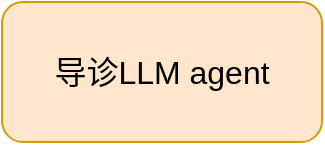 <mxfile version="24.2.1" type="github">
  <diagram name="第 1 页" id="Ym5PA6LfhvZpyoDTt8RO">
    <mxGraphModel dx="655" dy="389" grid="1" gridSize="10" guides="1" tooltips="1" connect="1" arrows="1" fold="1" page="1" pageScale="1" pageWidth="1169" pageHeight="827" math="0" shadow="0">
      <root>
        <mxCell id="0" />
        <mxCell id="1" parent="0" />
        <mxCell id="InKTDK8dn125Za5ob98K-1" value="&lt;font style=&quot;font-size: 16px;&quot;&gt;导诊LLM agent&lt;/font&gt;" style="rounded=1;whiteSpace=wrap;html=1;fillColor=#ffe6cc;strokeColor=#d79b00;fillStyle=auto;glass=0;shadow=0;" vertex="1" parent="1">
          <mxGeometry x="330" y="220" width="160" height="70" as="geometry" />
        </mxCell>
      </root>
    </mxGraphModel>
  </diagram>
</mxfile>
